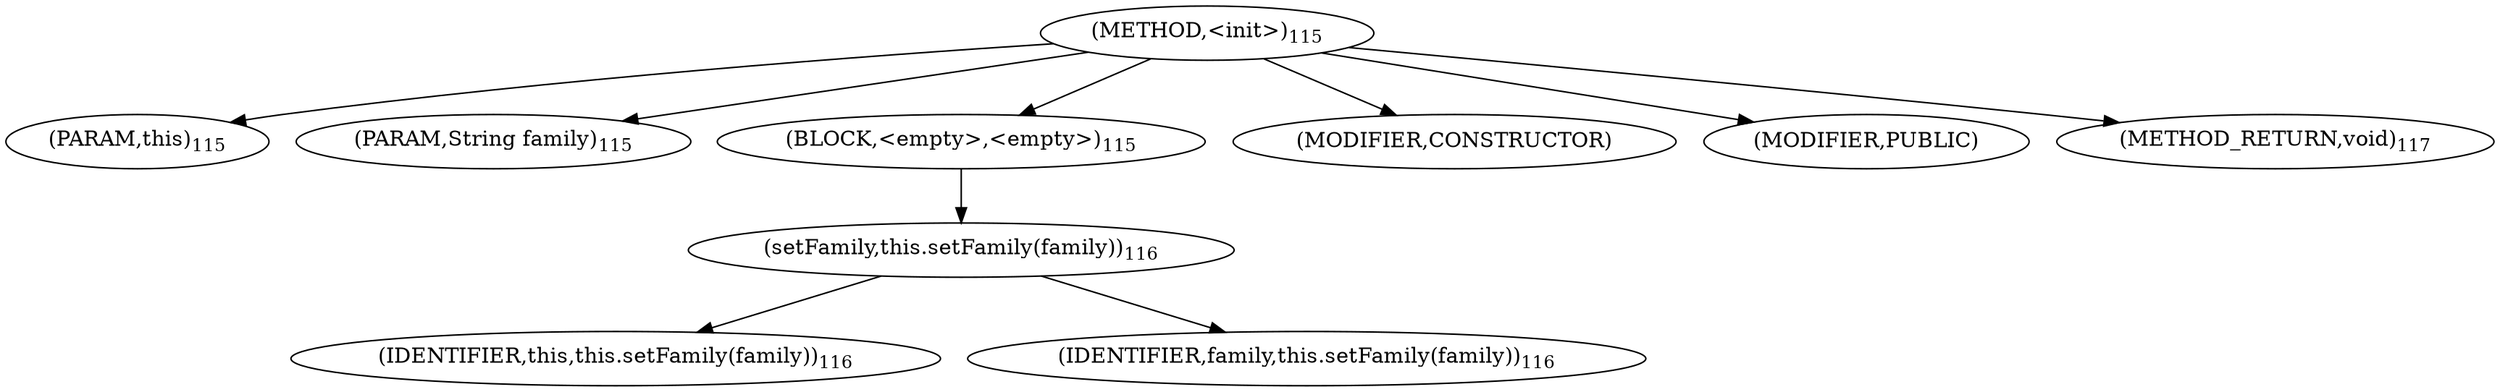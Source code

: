 digraph "&lt;init&gt;" {  
"92" [label = <(METHOD,&lt;init&gt;)<SUB>115</SUB>> ]
"4" [label = <(PARAM,this)<SUB>115</SUB>> ]
"93" [label = <(PARAM,String family)<SUB>115</SUB>> ]
"94" [label = <(BLOCK,&lt;empty&gt;,&lt;empty&gt;)<SUB>115</SUB>> ]
"95" [label = <(setFamily,this.setFamily(family))<SUB>116</SUB>> ]
"3" [label = <(IDENTIFIER,this,this.setFamily(family))<SUB>116</SUB>> ]
"96" [label = <(IDENTIFIER,family,this.setFamily(family))<SUB>116</SUB>> ]
"97" [label = <(MODIFIER,CONSTRUCTOR)> ]
"98" [label = <(MODIFIER,PUBLIC)> ]
"99" [label = <(METHOD_RETURN,void)<SUB>117</SUB>> ]
  "92" -> "4" 
  "92" -> "93" 
  "92" -> "94" 
  "92" -> "97" 
  "92" -> "98" 
  "92" -> "99" 
  "94" -> "95" 
  "95" -> "3" 
  "95" -> "96" 
}
